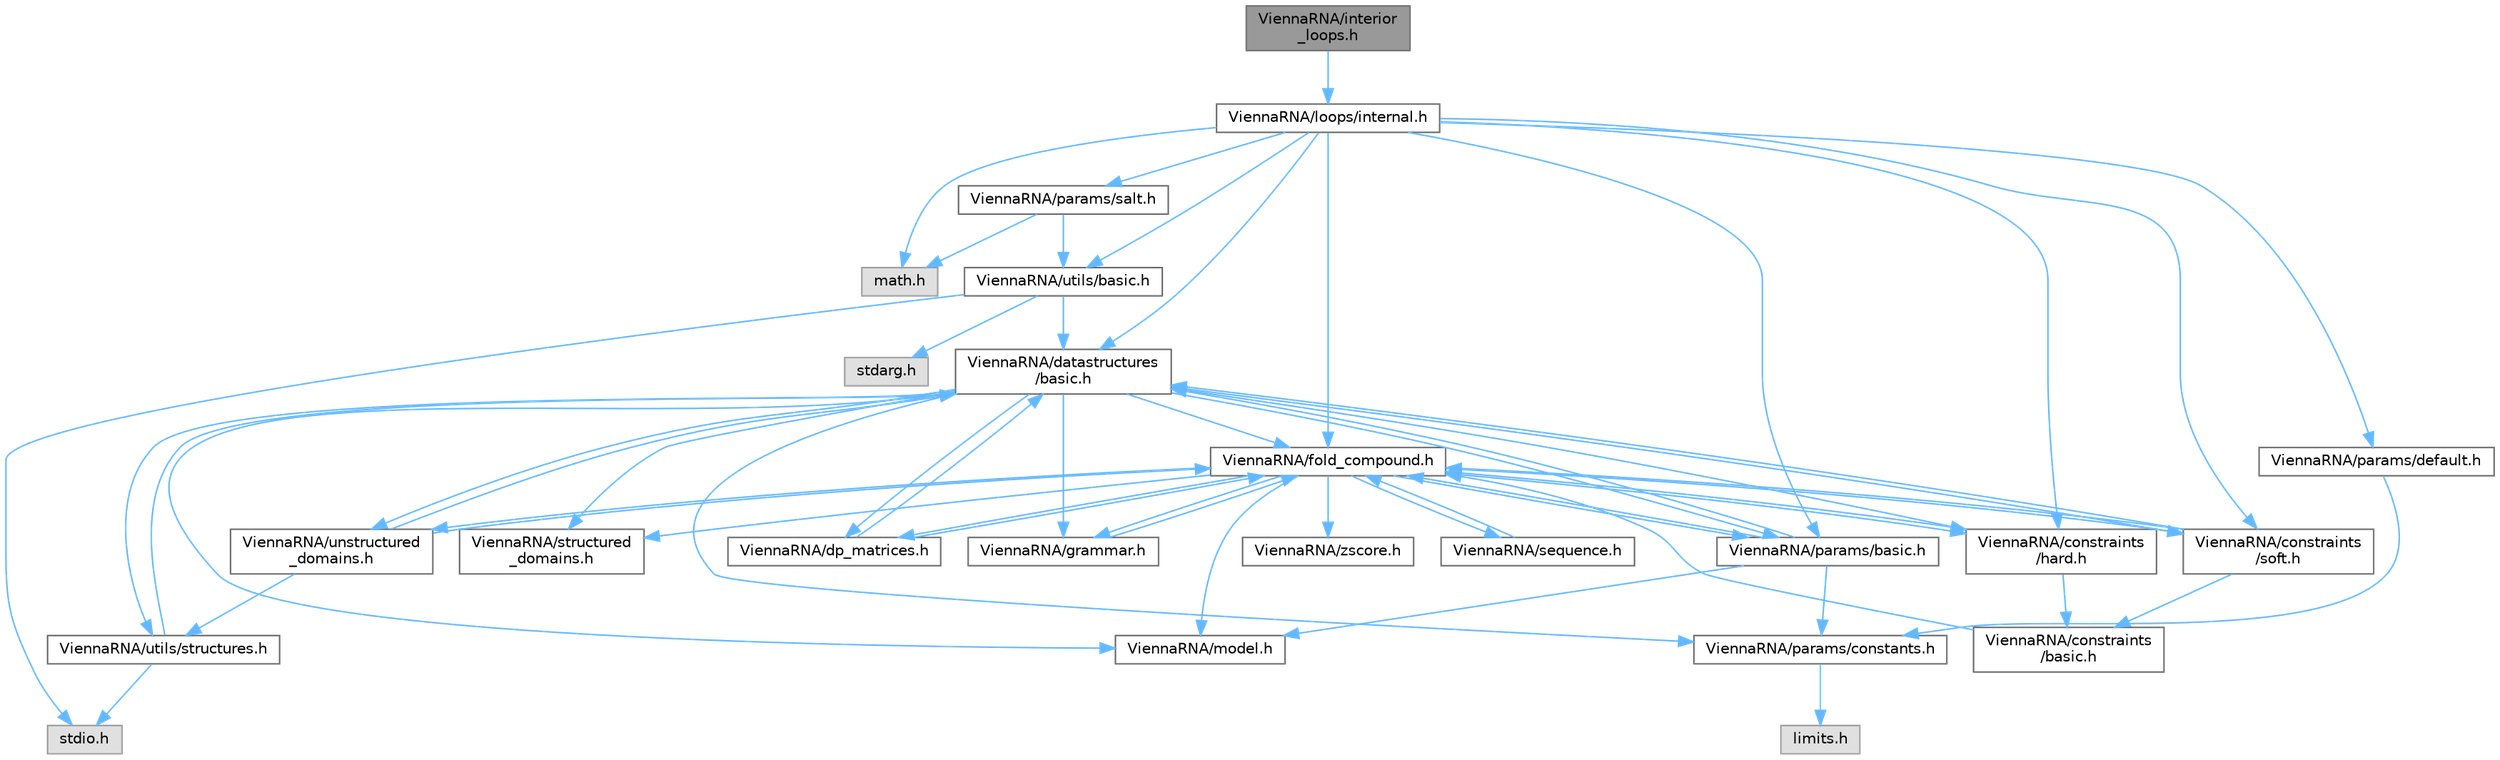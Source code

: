 digraph "ViennaRNA/interior_loops.h"
{
 // INTERACTIVE_SVG=YES
 // LATEX_PDF_SIZE
  bgcolor="transparent";
  edge [fontname=Helvetica,fontsize=10,labelfontname=Helvetica,labelfontsize=10];
  node [fontname=Helvetica,fontsize=10,shape=box,height=0.2,width=0.4];
  Node1 [label="ViennaRNA/interior\l_loops.h",height=0.2,width=0.4,color="gray40", fillcolor="grey60", style="filled", fontcolor="black",tooltip="Use ViennaRNA/loops/internal.h instead."];
  Node1 -> Node2 [color="steelblue1",style="solid"];
  Node2 [label="ViennaRNA/loops/internal.h",height=0.2,width=0.4,color="grey40", fillcolor="white", style="filled",URL="$internal_8h.html",tooltip="Energy evaluation of interior loops for MFE and partition function calculations."];
  Node2 -> Node3 [color="steelblue1",style="solid"];
  Node3 [label="math.h",height=0.2,width=0.4,color="grey60", fillcolor="#E0E0E0", style="filled",tooltip=" "];
  Node2 -> Node4 [color="steelblue1",style="solid"];
  Node4 [label="ViennaRNA/utils/basic.h",height=0.2,width=0.4,color="grey40", fillcolor="white", style="filled",URL="$utils_2basic_8h.html",tooltip="General utility- and helper-functions used throughout the ViennaRNA Package."];
  Node4 -> Node5 [color="steelblue1",style="solid"];
  Node5 [label="stdio.h",height=0.2,width=0.4,color="grey60", fillcolor="#E0E0E0", style="filled",tooltip=" "];
  Node4 -> Node6 [color="steelblue1",style="solid"];
  Node6 [label="stdarg.h",height=0.2,width=0.4,color="grey60", fillcolor="#E0E0E0", style="filled",tooltip=" "];
  Node4 -> Node7 [color="steelblue1",style="solid"];
  Node7 [label="ViennaRNA/datastructures\l/basic.h",height=0.2,width=0.4,color="grey40", fillcolor="white", style="filled",URL="$datastructures_2basic_8h.html",tooltip="Various data structures and pre-processor macros."];
  Node7 -> Node8 [color="steelblue1",style="solid"];
  Node8 [label="ViennaRNA/params/constants.h",height=0.2,width=0.4,color="grey40", fillcolor="white", style="filled",URL="$constants_8h.html",tooltip="Energy parameter constants."];
  Node8 -> Node9 [color="steelblue1",style="solid"];
  Node9 [label="limits.h",height=0.2,width=0.4,color="grey60", fillcolor="#E0E0E0", style="filled",tooltip=" "];
  Node7 -> Node10 [color="steelblue1",style="solid"];
  Node10 [label="ViennaRNA/fold_compound.h",height=0.2,width=0.4,color="grey40", fillcolor="white", style="filled",URL="$fold__compound_8h.html",tooltip="The Basic Fold Compound API."];
  Node10 -> Node11 [color="steelblue1",style="solid"];
  Node11 [label="ViennaRNA/model.h",height=0.2,width=0.4,color="grey40", fillcolor="white", style="filled",URL="$model_8h.html",tooltip="The model details data structure and its corresponding modifiers."];
  Node10 -> Node12 [color="steelblue1",style="solid"];
  Node12 [label="ViennaRNA/params/basic.h",height=0.2,width=0.4,color="grey40", fillcolor="white", style="filled",URL="$params_2basic_8h.html",tooltip="Functions to deal with sets of energy parameters."];
  Node12 -> Node8 [color="steelblue1",style="solid"];
  Node12 -> Node7 [color="steelblue1",style="solid"];
  Node12 -> Node10 [color="steelblue1",style="solid"];
  Node12 -> Node11 [color="steelblue1",style="solid"];
  Node10 -> Node13 [color="steelblue1",style="solid"];
  Node13 [label="ViennaRNA/sequence.h",height=0.2,width=0.4,color="grey40", fillcolor="white", style="filled",URL="$sequence_8h.html",tooltip="Functions and data structures related to sequence representations ,."];
  Node13 -> Node10 [color="steelblue1",style="solid"];
  Node10 -> Node14 [color="steelblue1",style="solid"];
  Node14 [label="ViennaRNA/dp_matrices.h",height=0.2,width=0.4,color="grey40", fillcolor="white", style="filled",URL="$dp__matrices_8h.html",tooltip="Functions to deal with standard dynamic programming (DP) matrices."];
  Node14 -> Node7 [color="steelblue1",style="solid"];
  Node14 -> Node10 [color="steelblue1",style="solid"];
  Node10 -> Node15 [color="steelblue1",style="solid"];
  Node15 [label="ViennaRNA/constraints\l/hard.h",height=0.2,width=0.4,color="grey40", fillcolor="white", style="filled",URL="$hard_8h.html",tooltip="Functions and data structures for handling of secondary structure hard constraints."];
  Node15 -> Node10 [color="steelblue1",style="solid"];
  Node15 -> Node16 [color="steelblue1",style="solid"];
  Node16 [label="ViennaRNA/constraints\l/basic.h",height=0.2,width=0.4,color="grey40", fillcolor="white", style="filled",URL="$constraints_2basic_8h.html",tooltip="Functions and data structures for constraining secondary structure predictions and evaluation."];
  Node16 -> Node10 [color="steelblue1",style="solid"];
  Node10 -> Node17 [color="steelblue1",style="solid"];
  Node17 [label="ViennaRNA/constraints\l/soft.h",height=0.2,width=0.4,color="grey40", fillcolor="white", style="filled",URL="$soft_8h.html",tooltip="Functions and data structures for secondary structure soft constraints."];
  Node17 -> Node7 [color="steelblue1",style="solid"];
  Node17 -> Node10 [color="steelblue1",style="solid"];
  Node17 -> Node16 [color="steelblue1",style="solid"];
  Node10 -> Node18 [color="steelblue1",style="solid"];
  Node18 [label="ViennaRNA/grammar.h",height=0.2,width=0.4,color="grey40", fillcolor="white", style="filled",URL="$grammar_8h.html",tooltip="Implementations for the RNA folding grammar."];
  Node18 -> Node10 [color="steelblue1",style="solid"];
  Node10 -> Node19 [color="steelblue1",style="solid"];
  Node19 [label="ViennaRNA/structured\l_domains.h",height=0.2,width=0.4,color="grey40", fillcolor="white", style="filled",URL="$structured__domains_8h.html",tooltip="This module provides interfaces that deal with additional structured domains in the folding grammar."];
  Node10 -> Node20 [color="steelblue1",style="solid"];
  Node20 [label="ViennaRNA/unstructured\l_domains.h",height=0.2,width=0.4,color="grey40", fillcolor="white", style="filled",URL="$unstructured__domains_8h.html",tooltip="Functions to modify unstructured domains, e.g. to incorporate ligands binding to unpaired stretches."];
  Node20 -> Node7 [color="steelblue1",style="solid"];
  Node20 -> Node10 [color="steelblue1",style="solid"];
  Node20 -> Node21 [color="steelblue1",style="solid"];
  Node21 [label="ViennaRNA/utils/structures.h",height=0.2,width=0.4,color="grey40", fillcolor="white", style="filled",URL="$utils_2structures_8h.html",tooltip="Various utility- and helper-functions for secondary structure parsing, converting,..."];
  Node21 -> Node5 [color="steelblue1",style="solid"];
  Node21 -> Node7 [color="steelblue1",style="solid"];
  Node10 -> Node22 [color="steelblue1",style="solid"];
  Node22 [label="ViennaRNA/zscore.h",height=0.2,width=0.4,color="grey40", fillcolor="white", style="filled",URL="$zscore_8h_source.html",tooltip=" "];
  Node7 -> Node11 [color="steelblue1",style="solid"];
  Node7 -> Node12 [color="steelblue1",style="solid"];
  Node7 -> Node14 [color="steelblue1",style="solid"];
  Node7 -> Node15 [color="steelblue1",style="solid"];
  Node7 -> Node17 [color="steelblue1",style="solid"];
  Node7 -> Node18 [color="steelblue1",style="solid"];
  Node7 -> Node19 [color="steelblue1",style="solid"];
  Node7 -> Node20 [color="steelblue1",style="solid"];
  Node7 -> Node21 [color="steelblue1",style="solid"];
  Node2 -> Node23 [color="steelblue1",style="solid"];
  Node23 [label="ViennaRNA/params/default.h",height=0.2,width=0.4,color="grey40", fillcolor="white", style="filled",URL="$default_8h_source.html",tooltip=" "];
  Node23 -> Node8 [color="steelblue1",style="solid"];
  Node2 -> Node7 [color="steelblue1",style="solid"];
  Node2 -> Node10 [color="steelblue1",style="solid"];
  Node2 -> Node12 [color="steelblue1",style="solid"];
  Node2 -> Node15 [color="steelblue1",style="solid"];
  Node2 -> Node17 [color="steelblue1",style="solid"];
  Node2 -> Node24 [color="steelblue1",style="solid"];
  Node24 [label="ViennaRNA/params/salt.h",height=0.2,width=0.4,color="grey40", fillcolor="white", style="filled",URL="$salt_8h.html",tooltip="Functions to compute salt correction."];
  Node24 -> Node3 [color="steelblue1",style="solid"];
  Node24 -> Node4 [color="steelblue1",style="solid"];
}
